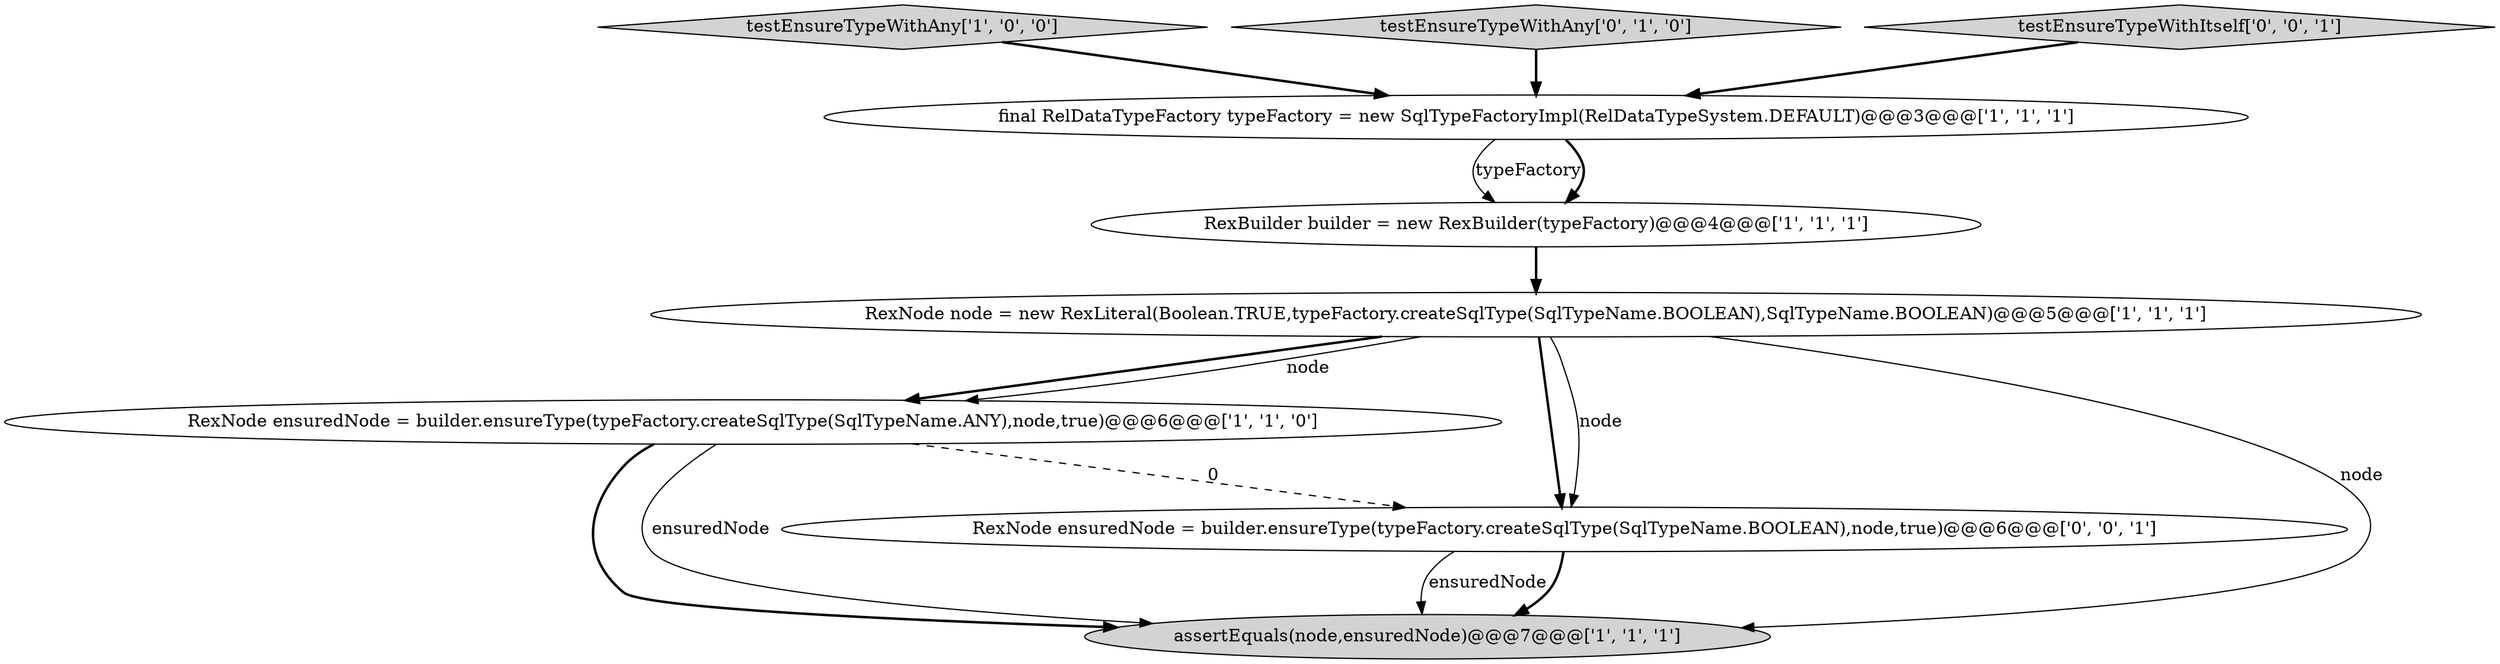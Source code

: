 digraph {
1 [style = filled, label = "RexNode ensuredNode = builder.ensureType(typeFactory.createSqlType(SqlTypeName.ANY),node,true)@@@6@@@['1', '1', '0']", fillcolor = white, shape = ellipse image = "AAA0AAABBB1BBB"];
3 [style = filled, label = "testEnsureTypeWithAny['1', '0', '0']", fillcolor = lightgray, shape = diamond image = "AAA0AAABBB1BBB"];
2 [style = filled, label = "assertEquals(node,ensuredNode)@@@7@@@['1', '1', '1']", fillcolor = lightgray, shape = ellipse image = "AAA0AAABBB1BBB"];
8 [style = filled, label = "RexNode ensuredNode = builder.ensureType(typeFactory.createSqlType(SqlTypeName.BOOLEAN),node,true)@@@6@@@['0', '0', '1']", fillcolor = white, shape = ellipse image = "AAA0AAABBB3BBB"];
6 [style = filled, label = "testEnsureTypeWithAny['0', '1', '0']", fillcolor = lightgray, shape = diamond image = "AAA0AAABBB2BBB"];
5 [style = filled, label = "RexNode node = new RexLiteral(Boolean.TRUE,typeFactory.createSqlType(SqlTypeName.BOOLEAN),SqlTypeName.BOOLEAN)@@@5@@@['1', '1', '1']", fillcolor = white, shape = ellipse image = "AAA0AAABBB1BBB"];
0 [style = filled, label = "RexBuilder builder = new RexBuilder(typeFactory)@@@4@@@['1', '1', '1']", fillcolor = white, shape = ellipse image = "AAA0AAABBB1BBB"];
7 [style = filled, label = "testEnsureTypeWithItself['0', '0', '1']", fillcolor = lightgray, shape = diamond image = "AAA0AAABBB3BBB"];
4 [style = filled, label = "final RelDataTypeFactory typeFactory = new SqlTypeFactoryImpl(RelDataTypeSystem.DEFAULT)@@@3@@@['1', '1', '1']", fillcolor = white, shape = ellipse image = "AAA0AAABBB1BBB"];
5->2 [style = solid, label="node"];
5->1 [style = bold, label=""];
6->4 [style = bold, label=""];
5->8 [style = bold, label=""];
1->2 [style = bold, label=""];
1->2 [style = solid, label="ensuredNode"];
8->2 [style = solid, label="ensuredNode"];
1->8 [style = dashed, label="0"];
5->1 [style = solid, label="node"];
7->4 [style = bold, label=""];
8->2 [style = bold, label=""];
3->4 [style = bold, label=""];
5->8 [style = solid, label="node"];
4->0 [style = solid, label="typeFactory"];
4->0 [style = bold, label=""];
0->5 [style = bold, label=""];
}
